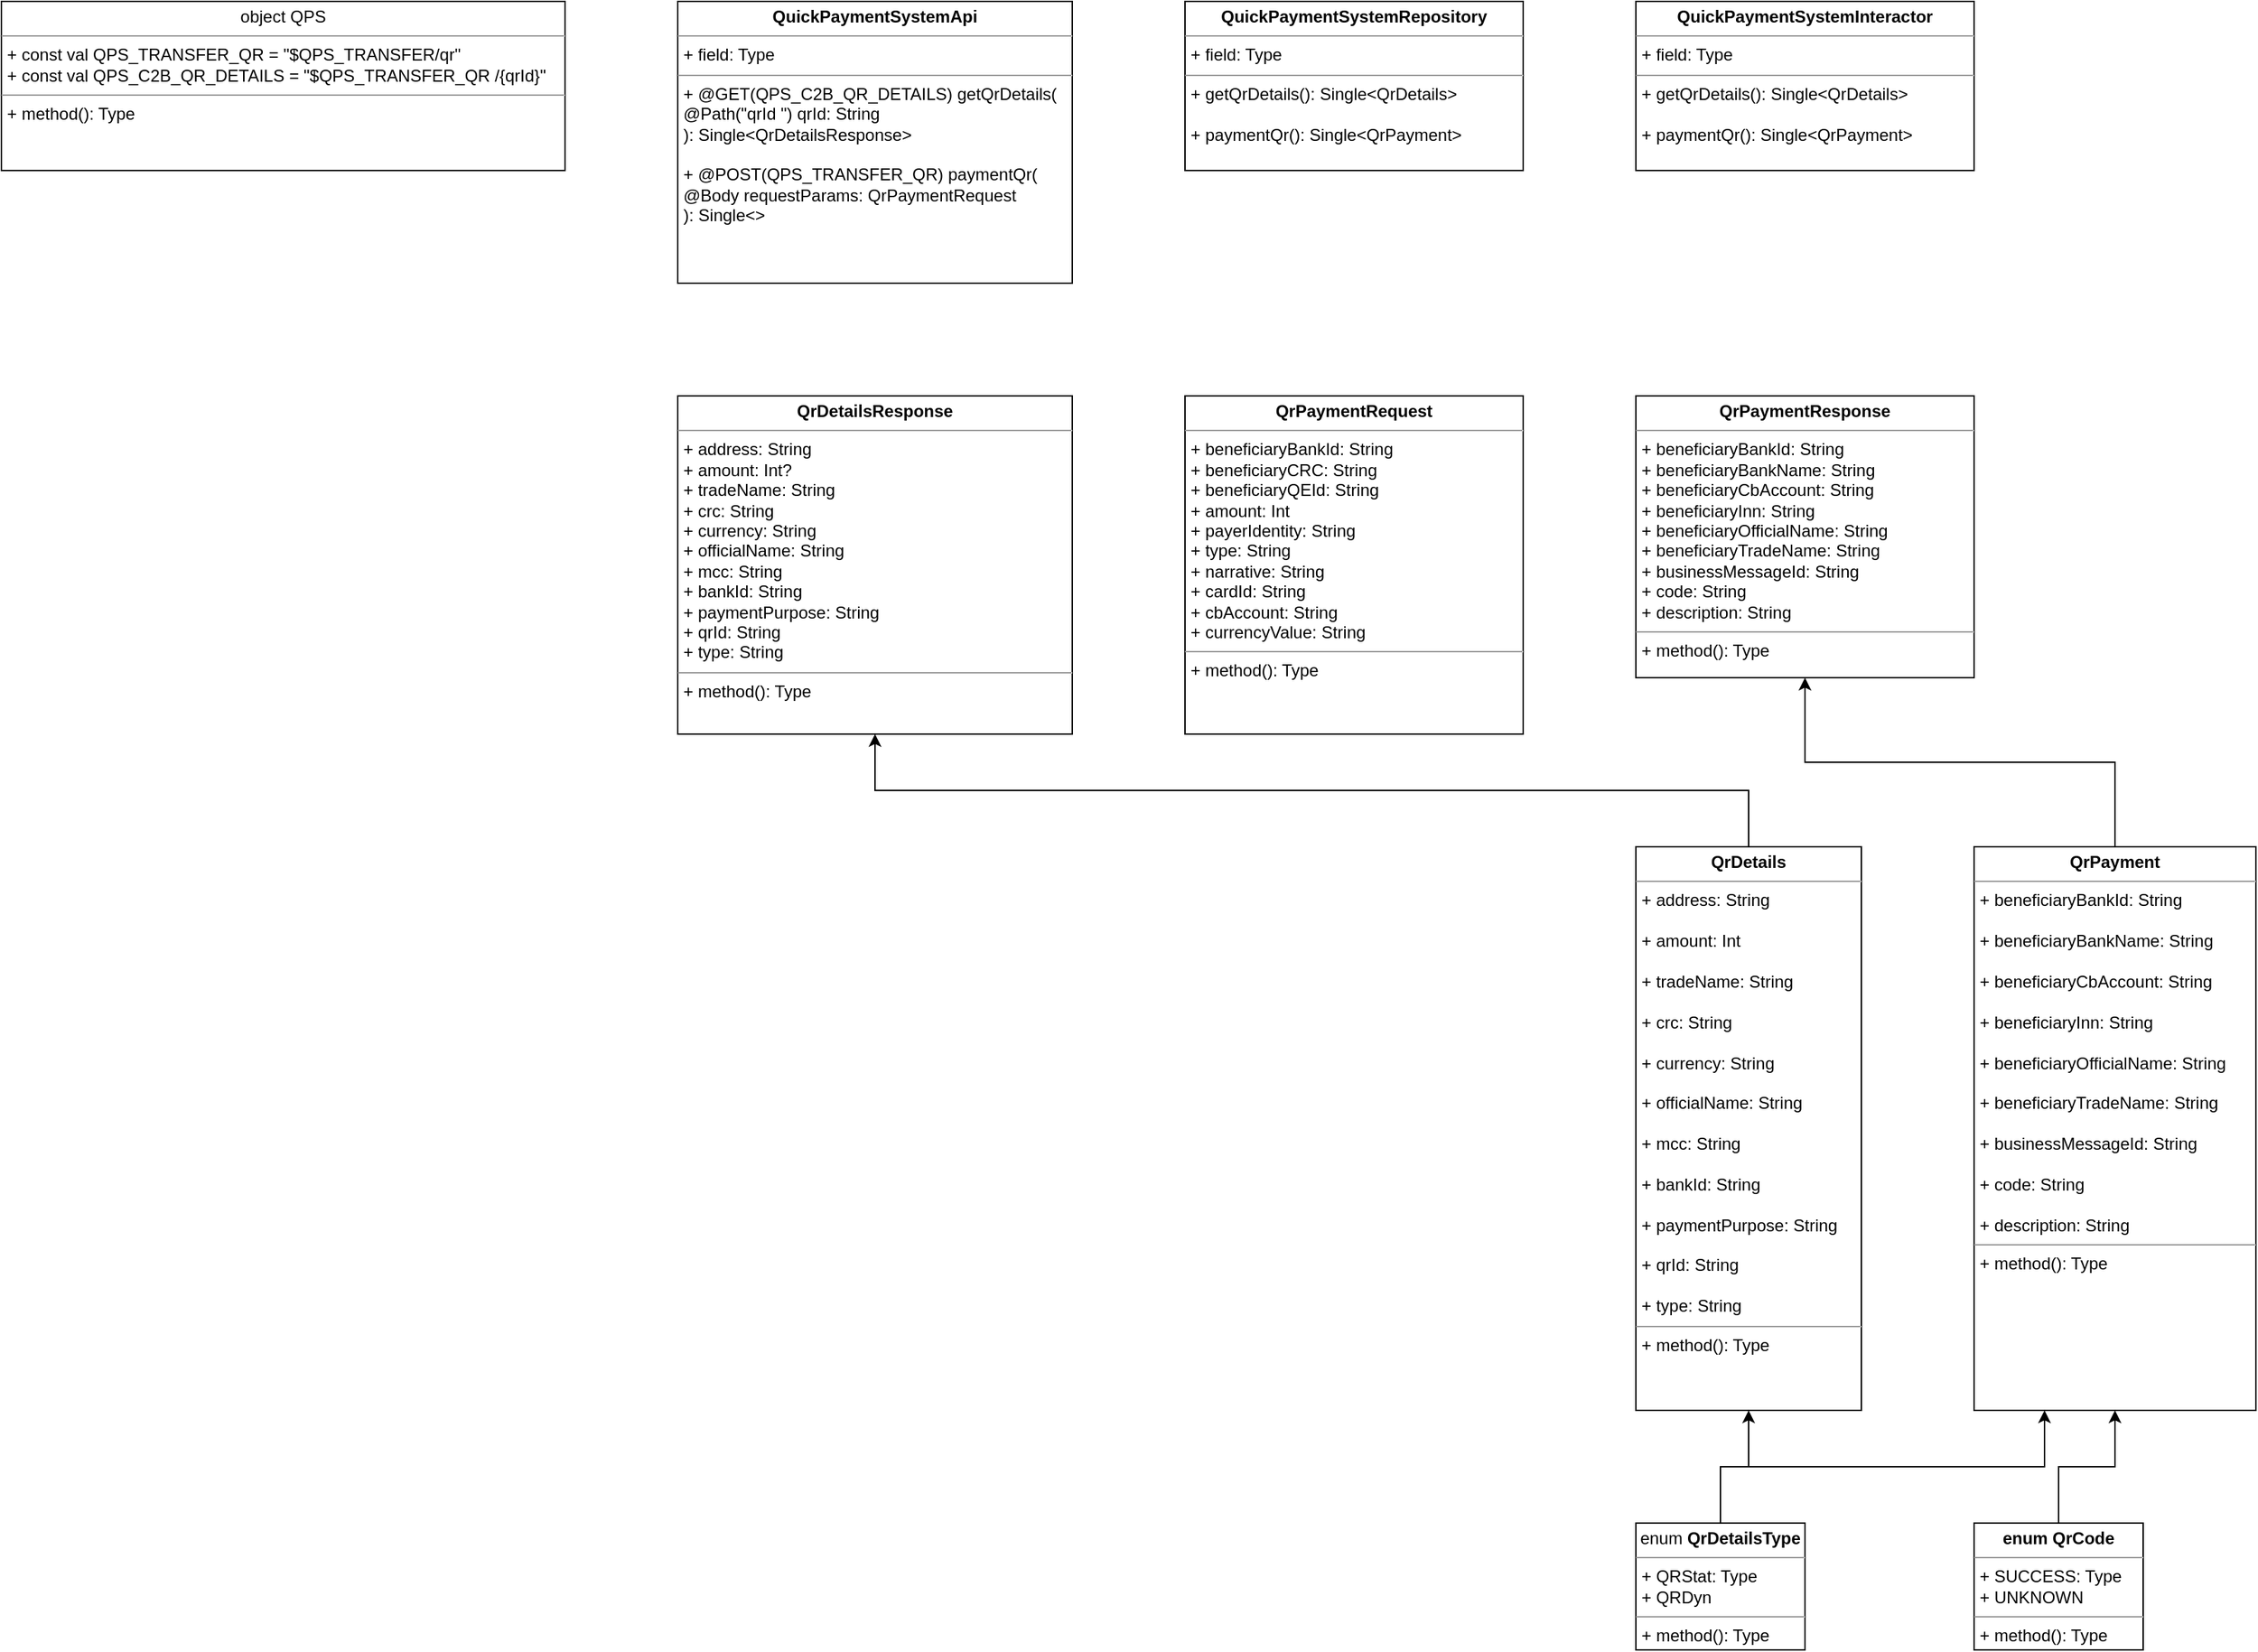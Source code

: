 <mxfile version="15.8.6" type="github">
  <diagram id="-LzsaV0KPUQlTKF1Bxdr" name="Page-1">
    <mxGraphModel dx="1185" dy="643" grid="1" gridSize="10" guides="1" tooltips="1" connect="1" arrows="1" fold="1" page="1" pageScale="1" pageWidth="850" pageHeight="1100" math="0" shadow="0">
      <root>
        <mxCell id="0" />
        <mxCell id="1" parent="0" />
        <mxCell id="-ktKiQP-xmmqzKUIf1xt-1" value="&lt;p style=&quot;margin: 0px ; margin-top: 4px ; text-align: center&quot;&gt;object QPS&lt;br&gt;&lt;/p&gt;&lt;hr size=&quot;1&quot;&gt;&lt;p style=&quot;margin: 0px ; margin-left: 4px&quot;&gt;+ const val QPS_TRANSFER_QR = &quot;$QPS_TRANSFER/qr&quot;&lt;/p&gt;&lt;p style=&quot;margin: 0px ; margin-left: 4px&quot;&gt;+ const val QPS_C2B_QR_DETAILS = &quot;$QPS_TRANSFER_QR /{qrId}&quot;&lt;br&gt;&lt;/p&gt;&lt;hr size=&quot;1&quot;&gt;&lt;p style=&quot;margin: 0px ; margin-left: 4px&quot;&gt;+ method(): Type&lt;/p&gt;" style="verticalAlign=top;align=left;overflow=fill;fontSize=12;fontFamily=Helvetica;html=1;" vertex="1" parent="1">
          <mxGeometry x="120" y="200" width="400" height="120" as="geometry" />
        </mxCell>
        <mxCell id="-ktKiQP-xmmqzKUIf1xt-2" value="&lt;p style=&quot;margin: 0px ; margin-top: 4px ; text-align: center&quot;&gt;&lt;b&gt;QuickPaymentSystemApi&lt;/b&gt;&lt;/p&gt;&lt;hr size=&quot;1&quot;&gt;&lt;p style=&quot;margin: 0px ; margin-left: 4px&quot;&gt;+ field: Type&lt;/p&gt;&lt;hr size=&quot;1&quot;&gt;&lt;p style=&quot;margin: 0px ; margin-left: 4px&quot;&gt;+ @GET(QPS_C2B_QR_DETAILS) getQrDetails(&lt;/p&gt;&lt;p style=&quot;margin: 0px ; margin-left: 4px&quot;&gt;@Path(&quot;qrId	&quot;) qrId: String&lt;br&gt;&lt;/p&gt;&lt;p style=&quot;margin: 0px ; margin-left: 4px&quot;&gt;): Single&amp;lt;QrDetailsResponse&amp;gt;&lt;/p&gt;&lt;p style=&quot;margin: 0px ; margin-left: 4px&quot;&gt;&lt;br&gt;&lt;/p&gt;&lt;p style=&quot;margin: 0px ; margin-left: 4px&quot;&gt;+ @POST(QPS_TRANSFER_QR) paymentQr(&lt;/p&gt;&lt;p style=&quot;margin: 0px ; margin-left: 4px&quot;&gt;@Body requestParams: QrPaymentRequest&lt;br&gt;&lt;/p&gt;&lt;p style=&quot;margin: 0px ; margin-left: 4px&quot;&gt;): Single&amp;lt;&amp;gt;&lt;br&gt;&lt;/p&gt;" style="verticalAlign=top;align=left;overflow=fill;fontSize=12;fontFamily=Helvetica;html=1;" vertex="1" parent="1">
          <mxGeometry x="600" y="200" width="280" height="200" as="geometry" />
        </mxCell>
        <mxCell id="-ktKiQP-xmmqzKUIf1xt-3" value="&lt;p style=&quot;margin: 0px ; margin-top: 4px ; text-align: center&quot;&gt;&lt;b&gt;QrDetailsResponse&lt;/b&gt;&lt;br&gt;&lt;/p&gt;&lt;hr size=&quot;1&quot;&gt;&lt;p style=&quot;margin: 0px ; margin-left: 4px&quot;&gt;+ address: String&lt;/p&gt;&lt;p style=&quot;margin: 0px ; margin-left: 4px&quot;&gt;+ amount: Int?&lt;/p&gt;&lt;p style=&quot;margin: 0px ; margin-left: 4px&quot;&gt;+ tradeName: String&lt;/p&gt;&lt;p style=&quot;margin: 0px ; margin-left: 4px&quot;&gt;+ crc: String&lt;/p&gt;&lt;p style=&quot;margin: 0px ; margin-left: 4px&quot;&gt;+ currency: String&lt;/p&gt;&lt;p style=&quot;margin: 0px ; margin-left: 4px&quot;&gt;+ officialName: String&lt;/p&gt;&lt;p style=&quot;margin: 0px ; margin-left: 4px&quot;&gt;+ mcc: String&lt;/p&gt;&lt;p style=&quot;margin: 0px ; margin-left: 4px&quot;&gt;+ bankId: String&lt;/p&gt;&lt;p style=&quot;margin: 0px ; margin-left: 4px&quot;&gt;+ paymentPurpose: String&lt;/p&gt;&lt;p style=&quot;margin: 0px ; margin-left: 4px&quot;&gt;+ qrId: String&lt;/p&gt;&lt;p style=&quot;margin: 0px ; margin-left: 4px&quot;&gt;+ type: String&lt;br&gt;&lt;/p&gt;&lt;hr size=&quot;1&quot;&gt;&lt;p style=&quot;margin: 0px ; margin-left: 4px&quot;&gt;+ method(): Type&lt;/p&gt;" style="verticalAlign=top;align=left;overflow=fill;fontSize=12;fontFamily=Helvetica;html=1;" vertex="1" parent="1">
          <mxGeometry x="600" y="480" width="280" height="240" as="geometry" />
        </mxCell>
        <mxCell id="-ktKiQP-xmmqzKUIf1xt-4" value="&lt;p style=&quot;margin: 0px ; margin-top: 4px ; text-align: center&quot;&gt;&lt;b&gt;QrPaymentRequest&lt;/b&gt;&lt;/p&gt;&lt;hr size=&quot;1&quot;&gt;&lt;p style=&quot;margin: 0px ; margin-left: 4px&quot;&gt;+ beneficiaryBankId: String&lt;/p&gt;&lt;p style=&quot;margin: 0px ; margin-left: 4px&quot;&gt;+ beneficiaryCRC: String&lt;/p&gt;&lt;p style=&quot;margin: 0px ; margin-left: 4px&quot;&gt;+ beneficiaryQEId: String&lt;/p&gt;&lt;p style=&quot;margin: 0px ; margin-left: 4px&quot;&gt;+ amount: Int&lt;/p&gt;&lt;p style=&quot;margin: 0px ; margin-left: 4px&quot;&gt;+ payerIdentity: String&lt;/p&gt;&lt;p style=&quot;margin: 0px ; margin-left: 4px&quot;&gt;+ type: String&lt;/p&gt;&lt;p style=&quot;margin: 0px ; margin-left: 4px&quot;&gt;+ narrative: String&lt;/p&gt;&lt;p style=&quot;margin: 0px ; margin-left: 4px&quot;&gt;+ cardId: String&lt;/p&gt;&lt;p style=&quot;margin: 0px ; margin-left: 4px&quot;&gt;+ cbAccount: String&lt;/p&gt;&lt;p style=&quot;margin: 0px ; margin-left: 4px&quot;&gt;+ currencyValue: String&lt;br&gt;&lt;/p&gt;&lt;hr size=&quot;1&quot;&gt;&lt;p style=&quot;margin: 0px ; margin-left: 4px&quot;&gt;+ method(): Type&lt;/p&gt;" style="verticalAlign=top;align=left;overflow=fill;fontSize=12;fontFamily=Helvetica;html=1;" vertex="1" parent="1">
          <mxGeometry x="960" y="480" width="240" height="240" as="geometry" />
        </mxCell>
        <mxCell id="-ktKiQP-xmmqzKUIf1xt-5" value="&lt;p style=&quot;margin: 0px ; margin-top: 4px ; text-align: center&quot;&gt;&lt;b&gt;QrPaymentResponse&lt;/b&gt;&lt;/p&gt;&lt;hr size=&quot;1&quot;&gt;&lt;p style=&quot;margin: 0px ; margin-left: 4px&quot;&gt;+ beneficiaryBankId: String&lt;/p&gt;&lt;p style=&quot;margin: 0px ; margin-left: 4px&quot;&gt;+ beneficiaryBankName: String&lt;/p&gt;&lt;p style=&quot;margin: 0px ; margin-left: 4px&quot;&gt;+ beneficiaryCbAccount: String&lt;/p&gt;&lt;p style=&quot;margin: 0px ; margin-left: 4px&quot;&gt;+ beneficiaryInn: String&lt;/p&gt;&lt;p style=&quot;margin: 0px ; margin-left: 4px&quot;&gt;+ beneficiaryOfficialName: String&lt;/p&gt;&lt;p style=&quot;margin: 0px ; margin-left: 4px&quot;&gt;+ beneficiaryTradeName: String&lt;/p&gt;&lt;p style=&quot;margin: 0px ; margin-left: 4px&quot;&gt;+ businessMessageId: String&lt;/p&gt;&lt;p style=&quot;margin: 0px ; margin-left: 4px&quot;&gt;+ code: String&lt;/p&gt;&lt;p style=&quot;margin: 0px ; margin-left: 4px&quot;&gt;+ description: String&lt;br&gt;&lt;/p&gt;&lt;hr size=&quot;1&quot;&gt;&lt;p style=&quot;margin: 0px ; margin-left: 4px&quot;&gt;+ method(): Type&lt;/p&gt;" style="verticalAlign=top;align=left;overflow=fill;fontSize=12;fontFamily=Helvetica;html=1;" vertex="1" parent="1">
          <mxGeometry x="1280" y="480" width="240" height="200" as="geometry" />
        </mxCell>
        <mxCell id="-ktKiQP-xmmqzKUIf1xt-8" style="edgeStyle=orthogonalEdgeStyle;rounded=0;orthogonalLoop=1;jettySize=auto;html=1;exitX=0.5;exitY=0;exitDx=0;exitDy=0;" edge="1" parent="1" source="-ktKiQP-xmmqzKUIf1xt-6" target="-ktKiQP-xmmqzKUIf1xt-3">
          <mxGeometry relative="1" as="geometry" />
        </mxCell>
        <mxCell id="-ktKiQP-xmmqzKUIf1xt-6" value="&lt;p style=&quot;margin: 0px ; margin-top: 4px ; text-align: center&quot;&gt;&lt;b&gt;QrDetails&lt;/b&gt;&lt;/p&gt;&lt;hr size=&quot;1&quot;&gt;&lt;p style=&quot;margin: 0px ; margin-left: 4px&quot;&gt;+ address: String&lt;br&gt;&lt;br&gt;+ amount: Int&lt;br&gt;&lt;br&gt;+ tradeName: String&lt;br&gt;&lt;br&gt;+ crc: String&lt;br&gt;&lt;br&gt;+ currency: String&lt;br&gt;&lt;br&gt;+ officialName: String&lt;br&gt;&lt;br&gt;+ mcc: String&lt;br&gt;&lt;br&gt;+ bankId: String&lt;br&gt;&lt;br&gt;+ paymentPurpose: String&lt;br&gt;&lt;br&gt;+ qrId: String&lt;br&gt;&lt;br&gt;+ type: String&lt;/p&gt;&lt;hr size=&quot;1&quot;&gt;&lt;p style=&quot;margin: 0px ; margin-left: 4px&quot;&gt;+ method(): Type&lt;/p&gt;" style="verticalAlign=top;align=left;overflow=fill;fontSize=12;fontFamily=Helvetica;html=1;" vertex="1" parent="1">
          <mxGeometry x="1280" y="800" width="160" height="400" as="geometry" />
        </mxCell>
        <mxCell id="-ktKiQP-xmmqzKUIf1xt-9" style="edgeStyle=orthogonalEdgeStyle;rounded=0;orthogonalLoop=1;jettySize=auto;html=1;exitX=0.5;exitY=0;exitDx=0;exitDy=0;entryX=0.5;entryY=1;entryDx=0;entryDy=0;" edge="1" parent="1" source="-ktKiQP-xmmqzKUIf1xt-7" target="-ktKiQP-xmmqzKUIf1xt-6">
          <mxGeometry relative="1" as="geometry" />
        </mxCell>
        <mxCell id="-ktKiQP-xmmqzKUIf1xt-15" style="edgeStyle=orthogonalEdgeStyle;rounded=0;orthogonalLoop=1;jettySize=auto;html=1;exitX=0.5;exitY=0;exitDx=0;exitDy=0;entryX=0.25;entryY=1;entryDx=0;entryDy=0;" edge="1" parent="1" source="-ktKiQP-xmmqzKUIf1xt-7" target="-ktKiQP-xmmqzKUIf1xt-10">
          <mxGeometry relative="1" as="geometry" />
        </mxCell>
        <mxCell id="-ktKiQP-xmmqzKUIf1xt-7" value="&lt;p style=&quot;margin: 0px ; margin-top: 4px ; text-align: center&quot;&gt;enum &lt;b&gt;QrDetailsType&lt;/b&gt;&lt;/p&gt;&lt;hr size=&quot;1&quot;&gt;&lt;p style=&quot;margin: 0px ; margin-left: 4px&quot;&gt;+ QRStat: Type&lt;/p&gt;&lt;p style=&quot;margin: 0px ; margin-left: 4px&quot;&gt;+ QRDyn&lt;br&gt;&lt;/p&gt;&lt;hr size=&quot;1&quot;&gt;&lt;p style=&quot;margin: 0px ; margin-left: 4px&quot;&gt;+ method(): Type&lt;/p&gt;" style="verticalAlign=top;align=left;overflow=fill;fontSize=12;fontFamily=Helvetica;html=1;" vertex="1" parent="1">
          <mxGeometry x="1280" y="1280" width="120" height="90" as="geometry" />
        </mxCell>
        <mxCell id="-ktKiQP-xmmqzKUIf1xt-12" style="edgeStyle=orthogonalEdgeStyle;rounded=0;orthogonalLoop=1;jettySize=auto;html=1;exitX=0.5;exitY=0;exitDx=0;exitDy=0;entryX=0.5;entryY=1;entryDx=0;entryDy=0;" edge="1" parent="1" source="-ktKiQP-xmmqzKUIf1xt-10" target="-ktKiQP-xmmqzKUIf1xt-5">
          <mxGeometry relative="1" as="geometry" />
        </mxCell>
        <mxCell id="-ktKiQP-xmmqzKUIf1xt-10" value="&lt;p style=&quot;margin: 0px ; margin-top: 4px ; text-align: center&quot;&gt;&lt;b&gt;QrPayment&lt;/b&gt;&lt;/p&gt;&lt;hr size=&quot;1&quot;&gt;&lt;p style=&quot;margin: 0px ; margin-left: 4px&quot;&gt;+ beneficiaryBankId: String&lt;br&gt;&lt;br&gt;+ beneficiaryBankName: String&lt;br&gt;&lt;br&gt;+ beneficiaryCbAccount: String&lt;br&gt;&lt;br&gt;+ beneficiaryInn: String&lt;br&gt;&lt;br&gt;+ beneficiaryOfficialName: String&lt;br&gt;&lt;br&gt;+ beneficiaryTradeName: String&lt;br&gt;&lt;br&gt;+ businessMessageId: String&lt;br&gt;&lt;br&gt;+ code: String&lt;br&gt;&lt;br&gt;+ description: String&lt;/p&gt;&lt;hr size=&quot;1&quot;&gt;&lt;p style=&quot;margin: 0px ; margin-left: 4px&quot;&gt;+ method(): Type&lt;/p&gt;" style="verticalAlign=top;align=left;overflow=fill;fontSize=12;fontFamily=Helvetica;html=1;" vertex="1" parent="1">
          <mxGeometry x="1520" y="800" width="200" height="400" as="geometry" />
        </mxCell>
        <mxCell id="-ktKiQP-xmmqzKUIf1xt-16" style="edgeStyle=orthogonalEdgeStyle;rounded=0;orthogonalLoop=1;jettySize=auto;html=1;entryX=0.5;entryY=1;entryDx=0;entryDy=0;" edge="1" parent="1" source="-ktKiQP-xmmqzKUIf1xt-13" target="-ktKiQP-xmmqzKUIf1xt-10">
          <mxGeometry relative="1" as="geometry" />
        </mxCell>
        <mxCell id="-ktKiQP-xmmqzKUIf1xt-13" value="&lt;p style=&quot;margin: 0px ; margin-top: 4px ; text-align: center&quot;&gt;&lt;b&gt;enum QrCode&lt;/b&gt;&lt;/p&gt;&lt;hr size=&quot;1&quot;&gt;&lt;p style=&quot;margin: 0px ; margin-left: 4px&quot;&gt;+ SUCCESS: Type&lt;/p&gt;&lt;p style=&quot;margin: 0px ; margin-left: 4px&quot;&gt;+ UNKNOWN&lt;br&gt;&lt;/p&gt;&lt;hr size=&quot;1&quot;&gt;&lt;p style=&quot;margin: 0px ; margin-left: 4px&quot;&gt;+ method(): Type&lt;/p&gt;" style="verticalAlign=top;align=left;overflow=fill;fontSize=12;fontFamily=Helvetica;html=1;" vertex="1" parent="1">
          <mxGeometry x="1520" y="1280" width="120" height="90" as="geometry" />
        </mxCell>
        <mxCell id="-ktKiQP-xmmqzKUIf1xt-17" value="&lt;p style=&quot;margin: 0px ; margin-top: 4px ; text-align: center&quot;&gt;&lt;b&gt;QuickPaymentSystemRepository&lt;/b&gt;&lt;/p&gt;&lt;hr size=&quot;1&quot;&gt;&lt;p style=&quot;margin: 0px ; margin-left: 4px&quot;&gt;+ field: Type&lt;/p&gt;&lt;hr size=&quot;1&quot;&gt;&lt;p style=&quot;margin: 0px ; margin-left: 4px&quot;&gt;+ getQrDetails(): Single&amp;lt;QrDetails&amp;gt;&lt;/p&gt;&lt;p style=&quot;margin: 0px ; margin-left: 4px&quot;&gt;&lt;br&gt;&lt;/p&gt;&lt;p style=&quot;margin: 0px ; margin-left: 4px&quot;&gt;+ paymentQr(): Single&amp;lt;QrPayment&amp;gt;&lt;br&gt;&lt;/p&gt;" style="verticalAlign=top;align=left;overflow=fill;fontSize=12;fontFamily=Helvetica;html=1;" vertex="1" parent="1">
          <mxGeometry x="960" y="200" width="240" height="120" as="geometry" />
        </mxCell>
        <mxCell id="-ktKiQP-xmmqzKUIf1xt-18" value="&lt;p style=&quot;margin: 0px ; margin-top: 4px ; text-align: center&quot;&gt;&lt;b&gt;QuickPaymentSystemInteractor&lt;/b&gt;&lt;/p&gt;&lt;hr size=&quot;1&quot;&gt;&lt;p style=&quot;margin: 0px ; margin-left: 4px&quot;&gt;+ field: Type&lt;/p&gt;&lt;hr size=&quot;1&quot;&gt;&lt;p style=&quot;margin: 0px ; margin-left: 4px&quot;&gt;+ getQrDetails(): Single&amp;lt;QrDetails&amp;gt;&lt;/p&gt;&lt;p style=&quot;margin: 0px ; margin-left: 4px&quot;&gt;&lt;br&gt;&lt;/p&gt;&lt;p style=&quot;margin: 0px ; margin-left: 4px&quot;&gt;+ paymentQr(): Single&amp;lt;QrPayment&amp;gt;&lt;br&gt;&lt;/p&gt;" style="verticalAlign=top;align=left;overflow=fill;fontSize=12;fontFamily=Helvetica;html=1;" vertex="1" parent="1">
          <mxGeometry x="1280" y="200" width="240" height="120" as="geometry" />
        </mxCell>
      </root>
    </mxGraphModel>
  </diagram>
</mxfile>

